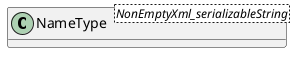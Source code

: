 @startuml
skinparam classAttributeIconSize 0
hide methods

class NameType<NonEmptyXml_serializableString> {
}
@enduml